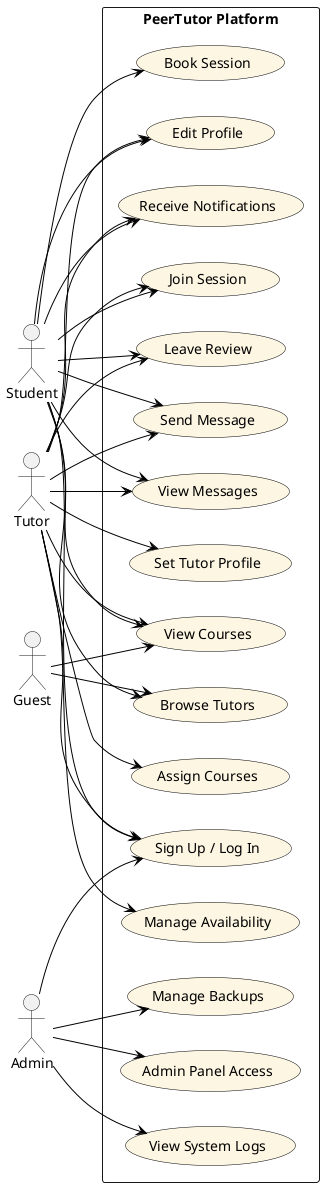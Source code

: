@startuml
left to right direction
skinparam packageStyle rectangle
skinparam usecase {
  BackgroundColor #FDF6E3
  BorderColor black
  ArrowColor black
}

actor Student
actor Tutor
actor Admin
actor Guest

package "PeerTutor Platform" {
  
  usecase "Sign Up / Log In" as UC1
  usecase "Edit Profile" as UC2
  usecase "Browse Tutors" as UC3
  usecase "View Courses" as UC4
  usecase "Book Session" as UC5
  usecase "Join Session" as UC6
  usecase "Leave Review" as UC7
  usecase "Send Message" as UC8
  usecase "View Messages" as UC9
  usecase "Receive Notifications" as UC10
  usecase "Manage Availability" as UC11
  usecase "Set Tutor Profile" as UC12
  usecase "Assign Courses" as UC13
  usecase "Admin Panel Access" as UC14
  usecase "View System Logs" as UC15
  usecase "Manage Backups" as UC16

}

' Relationships for Students
Student --> UC1
Student --> UC2
Student --> UC3
Student --> UC4
Student --> UC5
Student --> UC6
Student --> UC7
Student --> UC8
Student --> UC9
Student --> UC10

' Relationships for Tutors
Tutor --> UC1
Tutor --> UC2
Tutor --> UC4
Tutor --> UC6
Tutor --> UC7
Tutor --> UC8
Tutor --> UC9
Tutor --> UC10
Tutor --> UC11
Tutor --> UC12
Tutor --> UC13

' Relationships for Admin
Admin --> UC1
Admin --> UC14
Admin --> UC15
Admin --> UC16

' Relationships for Guest
Guest --> UC3
Guest --> UC4

@enduml
